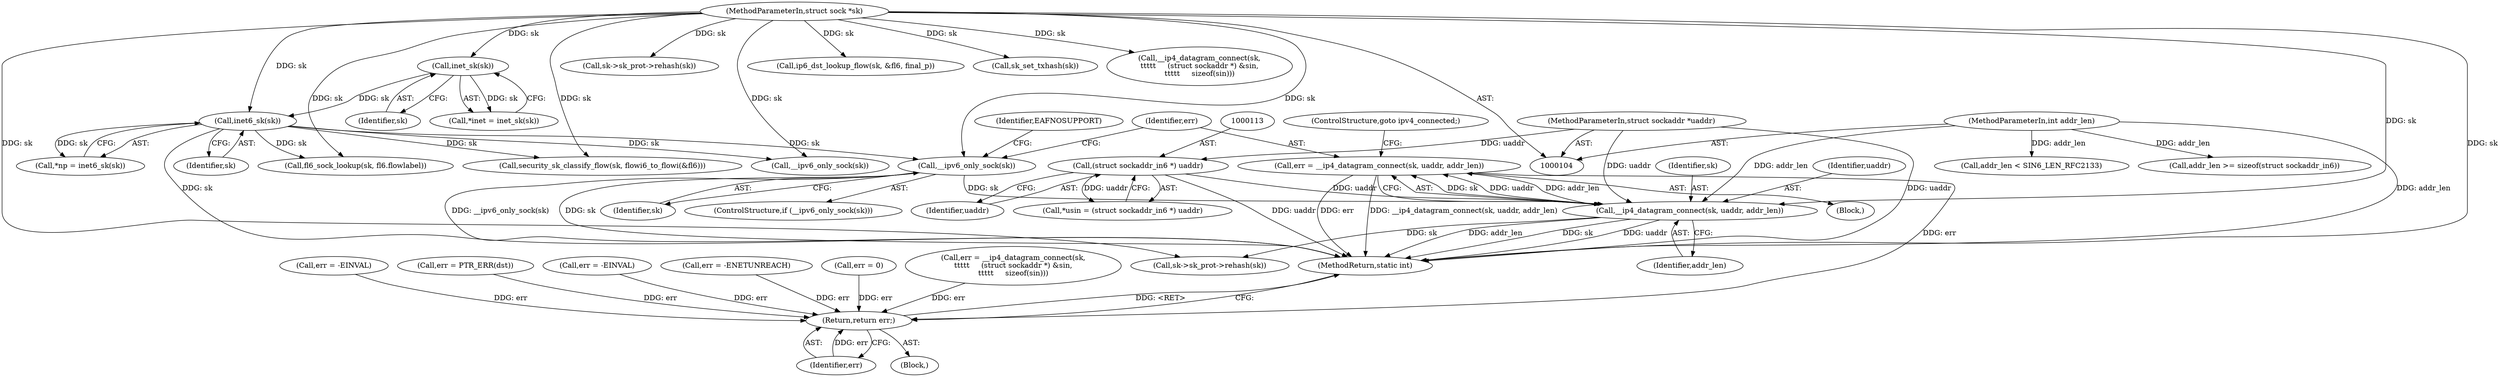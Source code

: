 digraph "0_linux_45f6fad84cc305103b28d73482b344d7f5b76f39_4@API" {
"1000150" [label="(Call,err = __ip4_datagram_connect(sk, uaddr, addr_len))"];
"1000152" [label="(Call,__ip4_datagram_connect(sk, uaddr, addr_len))"];
"1000145" [label="(Call,__ipv6_only_sock(sk))"];
"1000123" [label="(Call,inet6_sk(sk))"];
"1000118" [label="(Call,inet_sk(sk))"];
"1000105" [label="(MethodParameterIn,struct sock *sk)"];
"1000112" [label="(Call,(struct sockaddr_in6 *) uaddr)"];
"1000106" [label="(MethodParameterIn,struct sockaddr *uaddr)"];
"1000107" [label="(MethodParameterIn,int addr_len)"];
"1000598" [label="(Return,return err;)"];
"1000121" [label="(Call,*np = inet6_sk(sk))"];
"1000600" [label="(MethodReturn,static int)"];
"1000153" [label="(Identifier,sk)"];
"1000110" [label="(Call,*usin = (struct sockaddr_in6 *) uaddr)"];
"1000151" [label="(Identifier,err)"];
"1000584" [label="(Call,sk->sk_prot->rehash(sk))"];
"1000411" [label="(Call,err = -EINVAL)"];
"1000124" [label="(Identifier,sk)"];
"1000541" [label="(Call,err = PTR_ERR(dst))"];
"1000107" [label="(MethodParameterIn,int addr_len)"];
"1000158" [label="(Call,addr_len < SIN6_LEN_RFC2133)"];
"1000114" [label="(Identifier,uaddr)"];
"1000145" [label="(Call,__ipv6_only_sock(sk))"];
"1000112" [label="(Call,(struct sockaddr_in6 *) uaddr)"];
"1000106" [label="(MethodParameterIn,struct sockaddr *uaddr)"];
"1000105" [label="(MethodParameterIn,struct sock *sk)"];
"1000146" [label="(Identifier,sk)"];
"1000202" [label="(Call,fl6_sock_lookup(sk, fl6.flowlabel))"];
"1000116" [label="(Call,*inet = inet_sk(sk))"];
"1000529" [label="(Call,ip6_dst_lookup_flow(sk, &fl6, final_p))"];
"1000593" [label="(Call,sk_set_txhash(sk))"];
"1000598" [label="(Return,return err;)"];
"1000356" [label="(Call,addr_len >= sizeof(struct sockaddr_in6))"];
"1000118" [label="(Call,inet_sk(sk))"];
"1000150" [label="(Call,err = __ip4_datagram_connect(sk, uaddr, addr_len))"];
"1000156" [label="(ControlStructure,goto ipv4_connected;)"];
"1000280" [label="(Call,__ip4_datagram_connect(sk,\n\t\t\t\t\t     (struct sockaddr *) &sin,\n\t\t\t\t\t     sizeof(sin)))"];
"1000501" [label="(Call,security_sk_classify_flow(sk, flowi6_to_flowi(&fl6)))"];
"1000144" [label="(ControlStructure,if (__ipv6_only_sock(sk)))"];
"1000149" [label="(Identifier,EAFNOSUPPORT)"];
"1000119" [label="(Identifier,sk)"];
"1000599" [label="(Identifier,err)"];
"1000377" [label="(Call,err = -EINVAL)"];
"1000154" [label="(Identifier,uaddr)"];
"1000155" [label="(Identifier,addr_len)"];
"1000108" [label="(Block,)"];
"1000347" [label="(Call,sk->sk_prot->rehash(sk))"];
"1000152" [label="(Call,__ip4_datagram_connect(sk, uaddr, addr_len))"];
"1000123" [label="(Call,inet6_sk(sk))"];
"1000250" [label="(Call,err = -ENETUNREACH)"];
"1000534" [label="(Call,err = 0)"];
"1000143" [label="(Block,)"];
"1000247" [label="(Call,__ipv6_only_sock(sk))"];
"1000278" [label="(Call,err = __ip4_datagram_connect(sk,\n\t\t\t\t\t     (struct sockaddr *) &sin,\n\t\t\t\t\t     sizeof(sin)))"];
"1000150" -> "1000143"  [label="AST: "];
"1000150" -> "1000152"  [label="CFG: "];
"1000151" -> "1000150"  [label="AST: "];
"1000152" -> "1000150"  [label="AST: "];
"1000156" -> "1000150"  [label="CFG: "];
"1000150" -> "1000600"  [label="DDG: err"];
"1000150" -> "1000600"  [label="DDG: __ip4_datagram_connect(sk, uaddr, addr_len)"];
"1000152" -> "1000150"  [label="DDG: sk"];
"1000152" -> "1000150"  [label="DDG: uaddr"];
"1000152" -> "1000150"  [label="DDG: addr_len"];
"1000150" -> "1000598"  [label="DDG: err"];
"1000152" -> "1000155"  [label="CFG: "];
"1000153" -> "1000152"  [label="AST: "];
"1000154" -> "1000152"  [label="AST: "];
"1000155" -> "1000152"  [label="AST: "];
"1000152" -> "1000600"  [label="DDG: addr_len"];
"1000152" -> "1000600"  [label="DDG: sk"];
"1000152" -> "1000600"  [label="DDG: uaddr"];
"1000145" -> "1000152"  [label="DDG: sk"];
"1000105" -> "1000152"  [label="DDG: sk"];
"1000112" -> "1000152"  [label="DDG: uaddr"];
"1000106" -> "1000152"  [label="DDG: uaddr"];
"1000107" -> "1000152"  [label="DDG: addr_len"];
"1000152" -> "1000347"  [label="DDG: sk"];
"1000145" -> "1000144"  [label="AST: "];
"1000145" -> "1000146"  [label="CFG: "];
"1000146" -> "1000145"  [label="AST: "];
"1000149" -> "1000145"  [label="CFG: "];
"1000151" -> "1000145"  [label="CFG: "];
"1000145" -> "1000600"  [label="DDG: __ipv6_only_sock(sk)"];
"1000145" -> "1000600"  [label="DDG: sk"];
"1000123" -> "1000145"  [label="DDG: sk"];
"1000105" -> "1000145"  [label="DDG: sk"];
"1000123" -> "1000121"  [label="AST: "];
"1000123" -> "1000124"  [label="CFG: "];
"1000124" -> "1000123"  [label="AST: "];
"1000121" -> "1000123"  [label="CFG: "];
"1000123" -> "1000600"  [label="DDG: sk"];
"1000123" -> "1000121"  [label="DDG: sk"];
"1000118" -> "1000123"  [label="DDG: sk"];
"1000105" -> "1000123"  [label="DDG: sk"];
"1000123" -> "1000202"  [label="DDG: sk"];
"1000123" -> "1000247"  [label="DDG: sk"];
"1000123" -> "1000501"  [label="DDG: sk"];
"1000118" -> "1000116"  [label="AST: "];
"1000118" -> "1000119"  [label="CFG: "];
"1000119" -> "1000118"  [label="AST: "];
"1000116" -> "1000118"  [label="CFG: "];
"1000118" -> "1000116"  [label="DDG: sk"];
"1000105" -> "1000118"  [label="DDG: sk"];
"1000105" -> "1000104"  [label="AST: "];
"1000105" -> "1000600"  [label="DDG: sk"];
"1000105" -> "1000202"  [label="DDG: sk"];
"1000105" -> "1000247"  [label="DDG: sk"];
"1000105" -> "1000280"  [label="DDG: sk"];
"1000105" -> "1000347"  [label="DDG: sk"];
"1000105" -> "1000501"  [label="DDG: sk"];
"1000105" -> "1000529"  [label="DDG: sk"];
"1000105" -> "1000584"  [label="DDG: sk"];
"1000105" -> "1000593"  [label="DDG: sk"];
"1000112" -> "1000110"  [label="AST: "];
"1000112" -> "1000114"  [label="CFG: "];
"1000113" -> "1000112"  [label="AST: "];
"1000114" -> "1000112"  [label="AST: "];
"1000110" -> "1000112"  [label="CFG: "];
"1000112" -> "1000600"  [label="DDG: uaddr"];
"1000112" -> "1000110"  [label="DDG: uaddr"];
"1000106" -> "1000112"  [label="DDG: uaddr"];
"1000106" -> "1000104"  [label="AST: "];
"1000106" -> "1000600"  [label="DDG: uaddr"];
"1000107" -> "1000104"  [label="AST: "];
"1000107" -> "1000600"  [label="DDG: addr_len"];
"1000107" -> "1000158"  [label="DDG: addr_len"];
"1000107" -> "1000356"  [label="DDG: addr_len"];
"1000598" -> "1000108"  [label="AST: "];
"1000598" -> "1000599"  [label="CFG: "];
"1000599" -> "1000598"  [label="AST: "];
"1000600" -> "1000598"  [label="CFG: "];
"1000598" -> "1000600"  [label="DDG: <RET>"];
"1000599" -> "1000598"  [label="DDG: err"];
"1000250" -> "1000598"  [label="DDG: err"];
"1000411" -> "1000598"  [label="DDG: err"];
"1000541" -> "1000598"  [label="DDG: err"];
"1000377" -> "1000598"  [label="DDG: err"];
"1000534" -> "1000598"  [label="DDG: err"];
"1000278" -> "1000598"  [label="DDG: err"];
}
